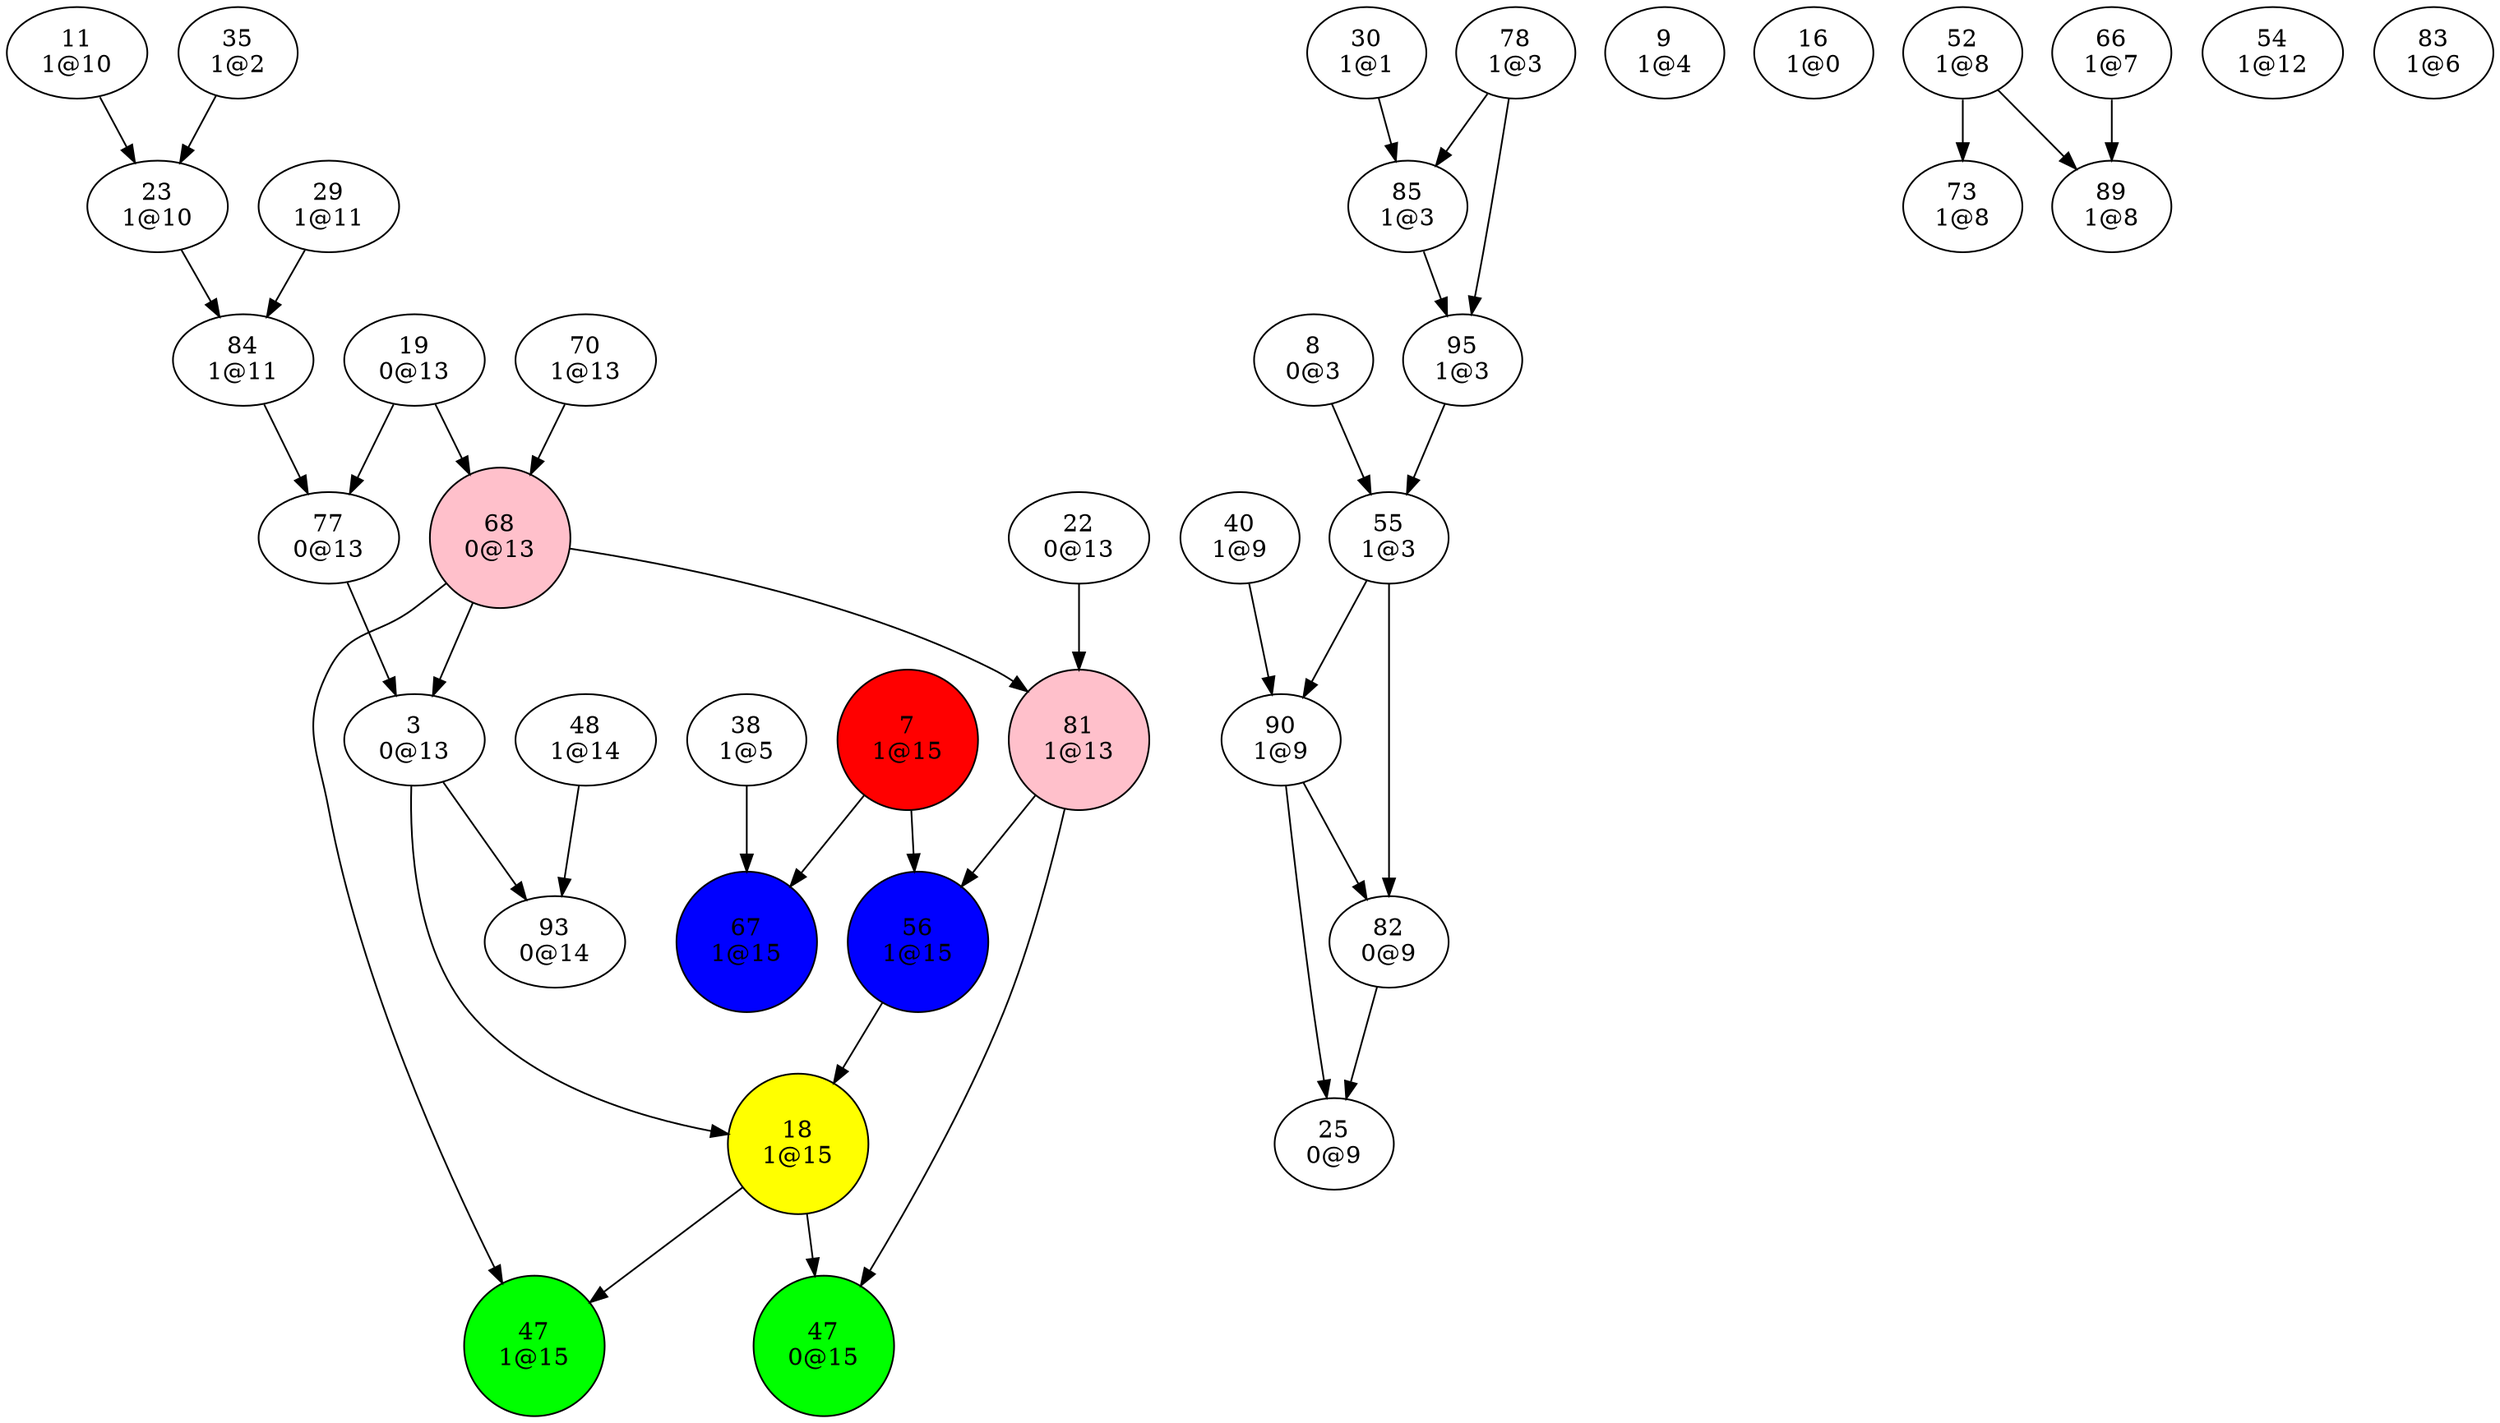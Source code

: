 digraph {
"3
0@13"->"18
1@15";
"3
0@13"->"93
0@14";
"7
1@15"->"56
1@15";
"7
1@15"->"67
1@15";
"8
0@3"->"55
1@3";
"9
1@4";
"11
1@10"->"23
1@10";
"16
1@0";
"18
1@15"->"47
0@15";
"18
1@15"->"47
1@15";
"19
0@13"->"68
0@13";
"19
0@13"->"77
0@13";
"22
0@13"->"81
1@13";
"23
1@10"->"84
1@11";
"25
0@9";
"29
1@11"->"84
1@11";
"30
1@1"->"85
1@3";
"35
1@2"->"23
1@10";
"38
1@5"->"67
1@15";
"40
1@9"->"90
1@9";
"47
0@15";
"47
1@15";
"48
1@14"->"93
0@14";
"52
1@8"->"73
1@8";
"52
1@8"->"89
1@8";
"54
1@12";
"55
1@3"->"82
0@9";
"55
1@3"->"90
1@9";
"56
1@15"->"18
1@15";
"66
1@7"->"89
1@8";
"67
1@15";
"68
0@13"->"3
0@13";
"68
0@13"->"47
1@15";
"68
0@13"->"81
1@13";
"70
1@13"->"68
0@13";
"73
1@8";
"77
0@13"->"3
0@13";
"78
1@3"->"85
1@3";
"78
1@3"->"95
1@3";
"81
1@13"->"47
0@15";
"81
1@13"->"56
1@15";
"82
0@9"->"25
0@9";
"83
1@6";
"84
1@11"->"77
0@13";
"85
1@3"->"95
1@3";
"89
1@8";
"90
1@9"->"25
0@9";
"90
1@9"->"82
0@9";
"93
0@14";
"95
1@3"->"55
1@3";
"7
1@15"[shape=circle, style=filled, fillcolor=red];
"18
1@15"[shape=circle, style=filled, fillcolor=yellow];
"47
0@15"[shape=circle, style=filled, fillcolor=green];
"47
1@15"[shape=circle, style=filled, fillcolor=green];
"56
1@15"[shape=circle, style=filled, fillcolor=blue];
"67
1@15"[shape=circle, style=filled, fillcolor=blue];
"68
0@13"[shape=circle, style=filled, fillcolor=pink];
"81
1@13"[shape=circle, style=filled, fillcolor=pink];
}